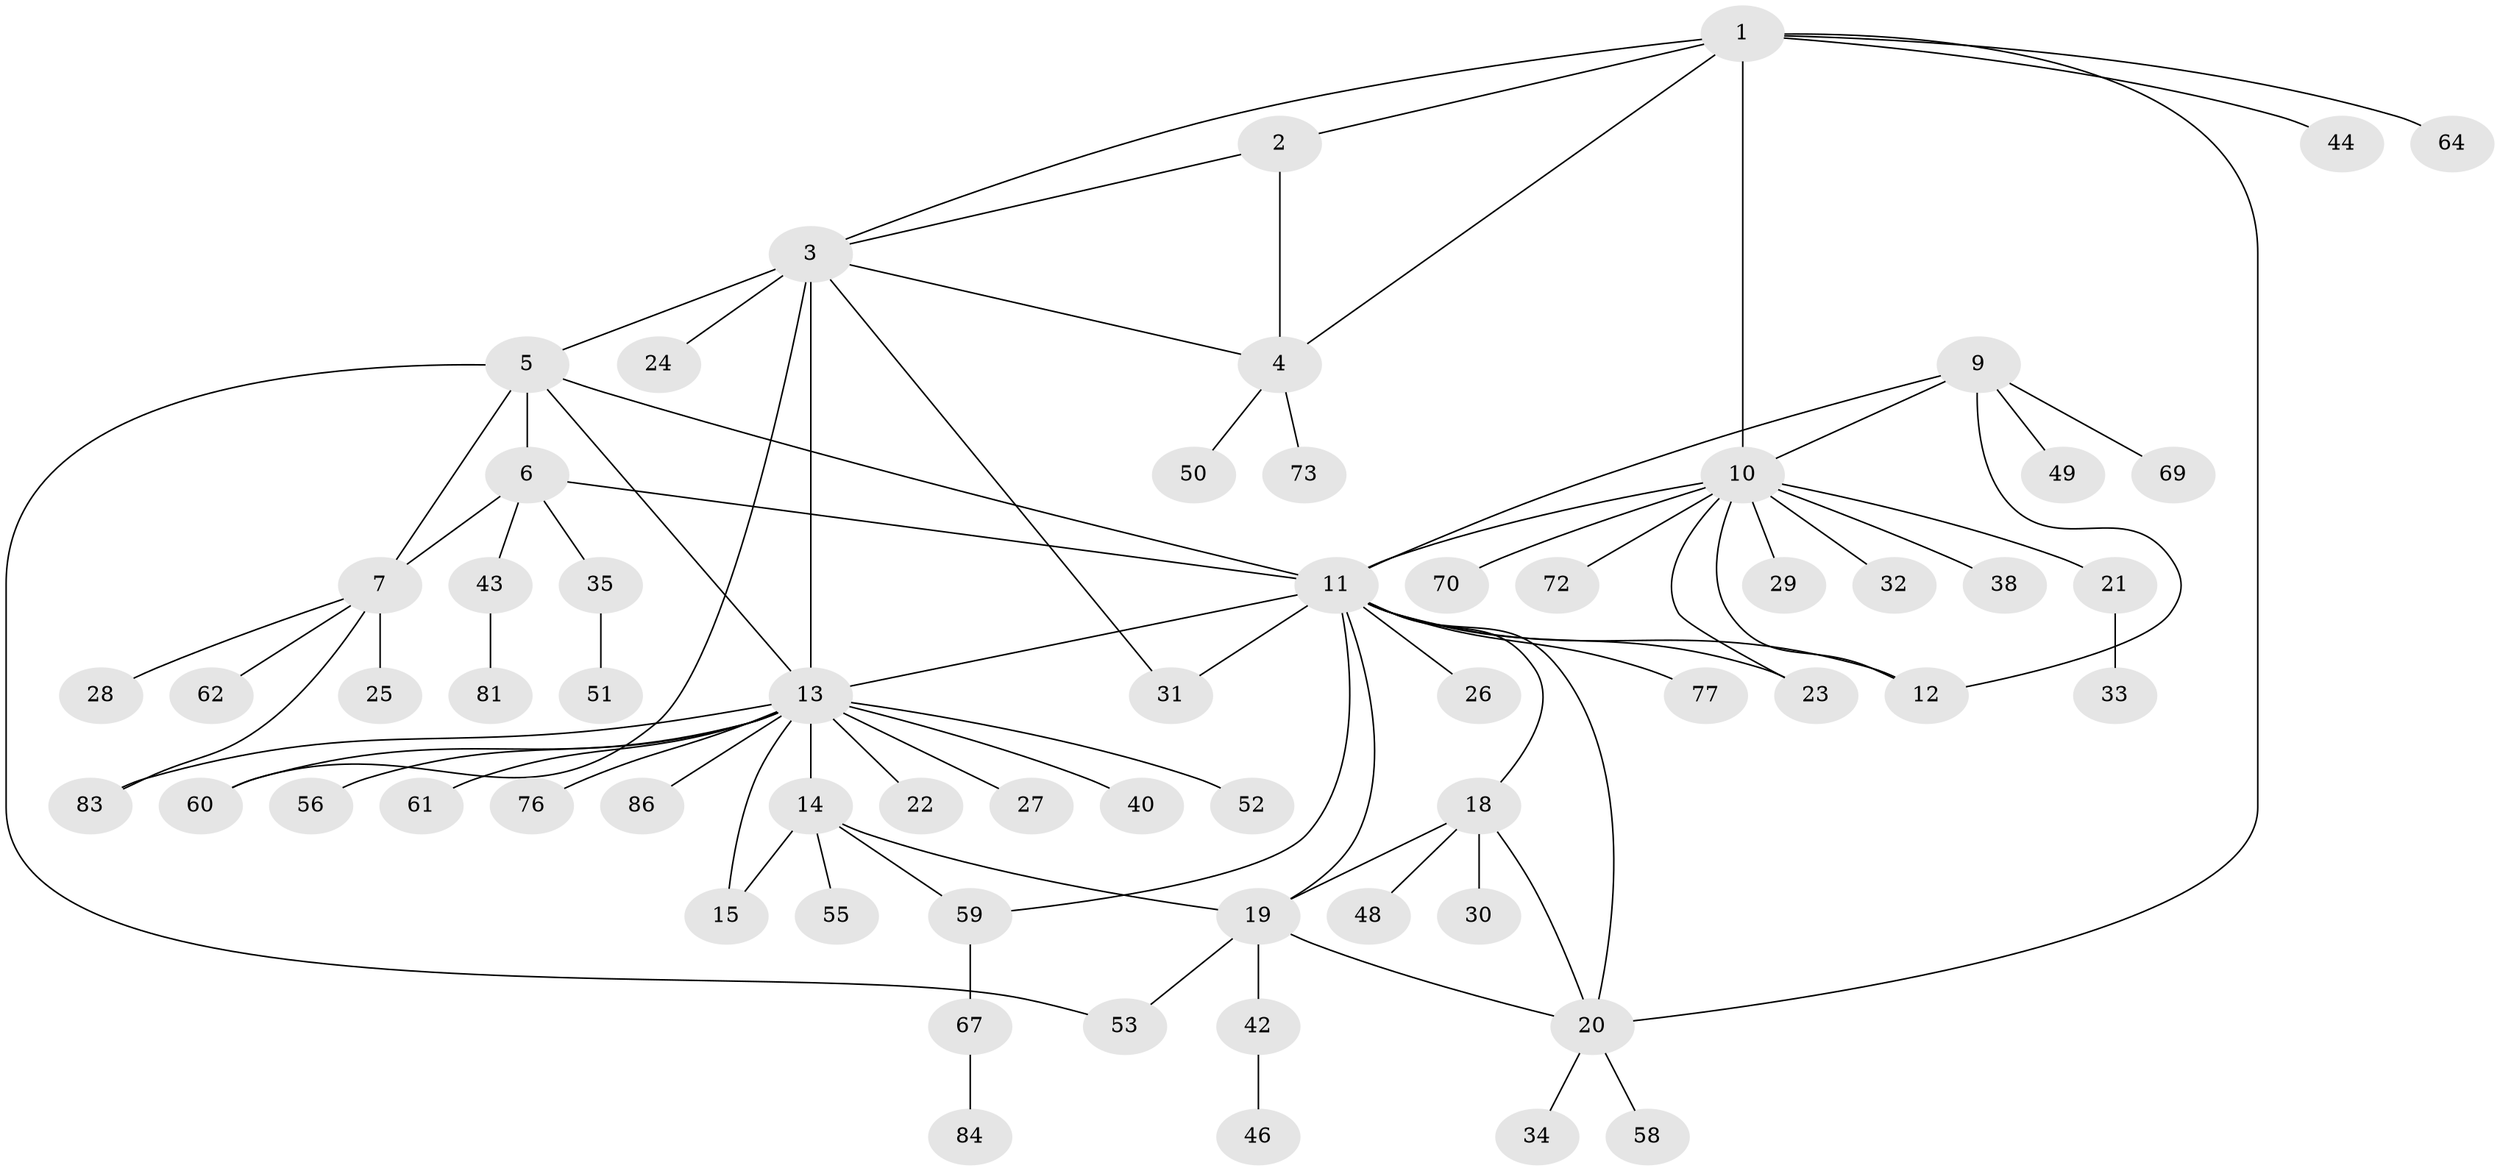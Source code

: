 // Generated by graph-tools (version 1.1) at 2025/24/03/03/25 07:24:15]
// undirected, 63 vertices, 85 edges
graph export_dot {
graph [start="1"]
  node [color=gray90,style=filled];
  1 [super="+75"];
  2 [super="+71"];
  3 [super="+54"];
  4 [super="+65"];
  5;
  6 [super="+8"];
  7 [super="+74"];
  9 [super="+37"];
  10 [super="+78"];
  11 [super="+17"];
  12 [super="+82"];
  13 [super="+16"];
  14 [super="+45"];
  15;
  18 [super="+57"];
  19;
  20 [super="+36"];
  21 [super="+68"];
  22;
  23;
  24;
  25 [super="+79"];
  26;
  27;
  28;
  29 [super="+66"];
  30;
  31;
  32;
  33;
  34;
  35 [super="+41"];
  38 [super="+39"];
  40;
  42;
  43 [super="+85"];
  44;
  46 [super="+47"];
  48;
  49;
  50;
  51;
  52;
  53;
  55;
  56;
  58;
  59 [super="+63"];
  60;
  61;
  62;
  64;
  67 [super="+80"];
  69;
  70;
  72;
  73;
  76;
  77;
  81;
  83;
  84;
  86;
  1 -- 2;
  1 -- 3;
  1 -- 4;
  1 -- 10;
  1 -- 20;
  1 -- 44;
  1 -- 64;
  2 -- 3;
  2 -- 4;
  3 -- 4;
  3 -- 5;
  3 -- 24;
  3 -- 31;
  3 -- 60;
  3 -- 13 [weight=2];
  4 -- 50;
  4 -- 73;
  5 -- 6 [weight=2];
  5 -- 7;
  5 -- 53;
  5 -- 11;
  5 -- 13;
  6 -- 7 [weight=2];
  6 -- 11;
  6 -- 35;
  6 -- 43;
  7 -- 25;
  7 -- 28;
  7 -- 62;
  7 -- 83;
  9 -- 10;
  9 -- 11;
  9 -- 12;
  9 -- 49;
  9 -- 69;
  10 -- 11;
  10 -- 12;
  10 -- 21;
  10 -- 23;
  10 -- 29;
  10 -- 32;
  10 -- 38;
  10 -- 70;
  10 -- 72;
  11 -- 12;
  11 -- 13;
  11 -- 31;
  11 -- 77;
  11 -- 18;
  11 -- 19;
  11 -- 20;
  11 -- 23;
  11 -- 26;
  11 -- 59;
  13 -- 14 [weight=2];
  13 -- 15 [weight=2];
  13 -- 52;
  13 -- 60;
  13 -- 76;
  13 -- 86;
  13 -- 40;
  13 -- 83;
  13 -- 22;
  13 -- 56;
  13 -- 27;
  13 -- 61;
  14 -- 15;
  14 -- 19;
  14 -- 55;
  14 -- 59;
  18 -- 19;
  18 -- 20;
  18 -- 30;
  18 -- 48;
  19 -- 20;
  19 -- 42;
  19 -- 53;
  20 -- 34;
  20 -- 58;
  21 -- 33;
  35 -- 51;
  42 -- 46;
  43 -- 81;
  59 -- 67;
  67 -- 84;
}
